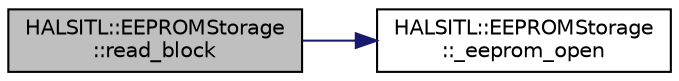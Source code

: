 digraph "HALSITL::EEPROMStorage::read_block"
{
 // INTERACTIVE_SVG=YES
  edge [fontname="Helvetica",fontsize="10",labelfontname="Helvetica",labelfontsize="10"];
  node [fontname="Helvetica",fontsize="10",shape=record];
  rankdir="LR";
  Node1 [label="HALSITL::EEPROMStorage\l::read_block",height=0.2,width=0.4,color="black", fillcolor="grey75", style="filled", fontcolor="black"];
  Node1 -> Node2 [color="midnightblue",fontsize="10",style="solid",fontname="Helvetica"];
  Node2 [label="HALSITL::EEPROMStorage\l::_eeprom_open",height=0.2,width=0.4,color="black", fillcolor="white", style="filled",URL="$classHALSITL_1_1EEPROMStorage.html#aec68a6fd5f12565db4fe46fa936d3290"];
}
